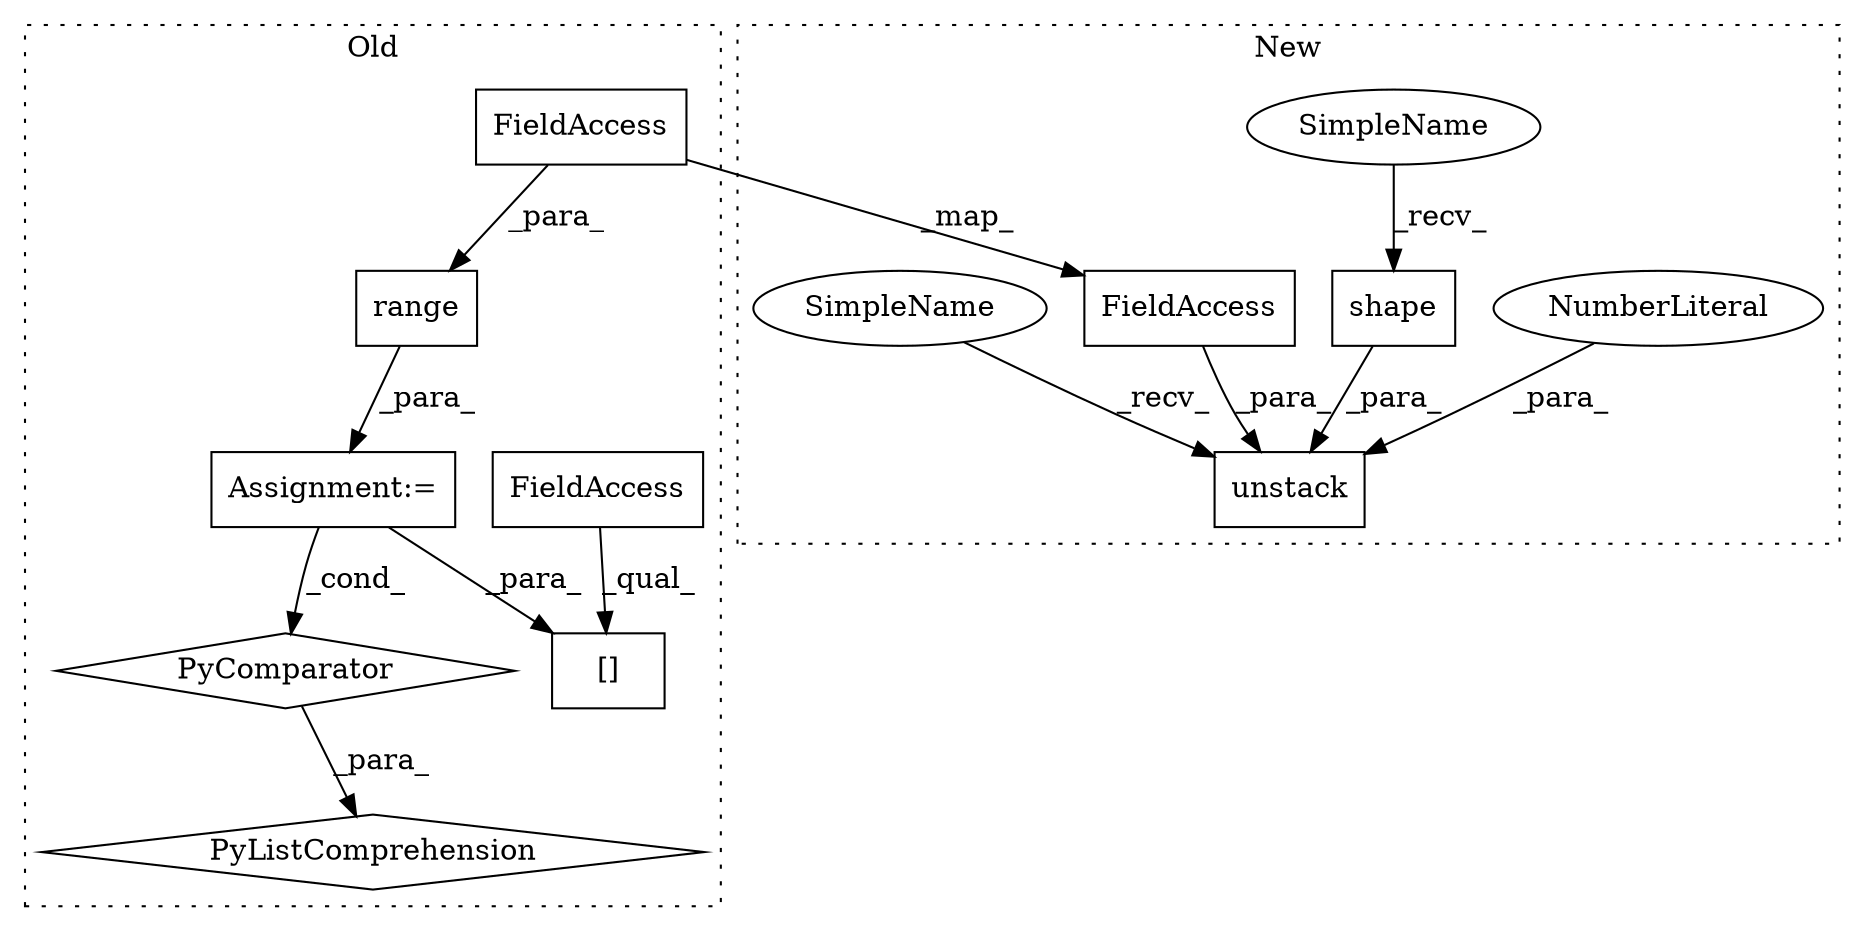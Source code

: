 digraph G {
subgraph cluster0 {
1 [label="range" a="32" s="5473,5494" l="6,1" shape="box"];
3 [label="Assignment:=" a="7" s="5466" l="38" shape="box"];
4 [label="[]" a="2" s="5396,5407" l="10,1" shape="box"];
5 [label="PyComparator" a="113" s="5466" l="38" shape="diamond"];
6 [label="PyListComprehension" a="109" s="5396" l="116" shape="diamond"];
9 [label="FieldAccess" a="22" s="5396" l="9" shape="box"];
11 [label="FieldAccess" a="22" s="5479" l="15" shape="box"];
label = "Old";
style="dotted";
}
subgraph cluster1 {
2 [label="unstack" a="32" s="5439,5486" l="8,1" shape="box"];
7 [label="shape" a="32" s="5458,5467" l="6,1" shape="box"];
8 [label="NumberLiteral" a="34" s="5485" l="1" shape="ellipse"];
10 [label="FieldAccess" a="22" s="5469" l="15" shape="box"];
12 [label="SimpleName" a="42" s="5447" l="10" shape="ellipse"];
13 [label="SimpleName" a="42" s="5428" l="10" shape="ellipse"];
label = "New";
style="dotted";
}
1 -> 3 [label="_para_"];
3 -> 4 [label="_para_"];
3 -> 5 [label="_cond_"];
5 -> 6 [label="_para_"];
7 -> 2 [label="_para_"];
8 -> 2 [label="_para_"];
9 -> 4 [label="_qual_"];
10 -> 2 [label="_para_"];
11 -> 1 [label="_para_"];
11 -> 10 [label="_map_"];
12 -> 7 [label="_recv_"];
13 -> 2 [label="_recv_"];
}